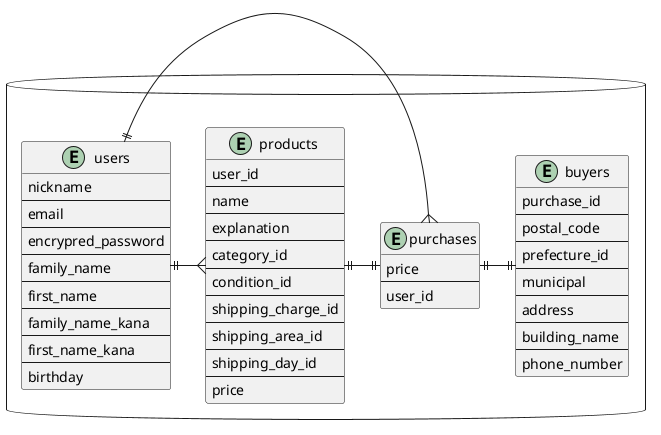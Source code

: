 @startuml EntityRelationship
package "" as target_system <<Database>> {

  entity "users" as users {
    nickname 
    --
    email
    --
    encrypred_password
    --
    family_name
    --
    first_name
    --
    family_name_kana
    --
    first_name_kana
    --
    birthday
  }

  entity "products " as products  {
    user_id
    --
    name
    --
    explanation
    --
    category_id
    --
    condition_id
    --
    shipping_charge_id
    --
    shipping_area_id
    --
    shipping_day_id
    --
    price
  }

  entity "purchases" as purchases {
    price
    --
    user_id
  }

  entity "buyers" as buyers {
    purchase_id
    --
    postal_code
    --
    prefecture_id
    --
    municipal
    --
    address
    --
    building_name
    --
    phone_number
  }


  ' リレーションシップ
  users ||-{ products
  users ||-{ purchases
  purchases ||-|| buyers
  products ||-|| purchases
  
  }
@enduml
